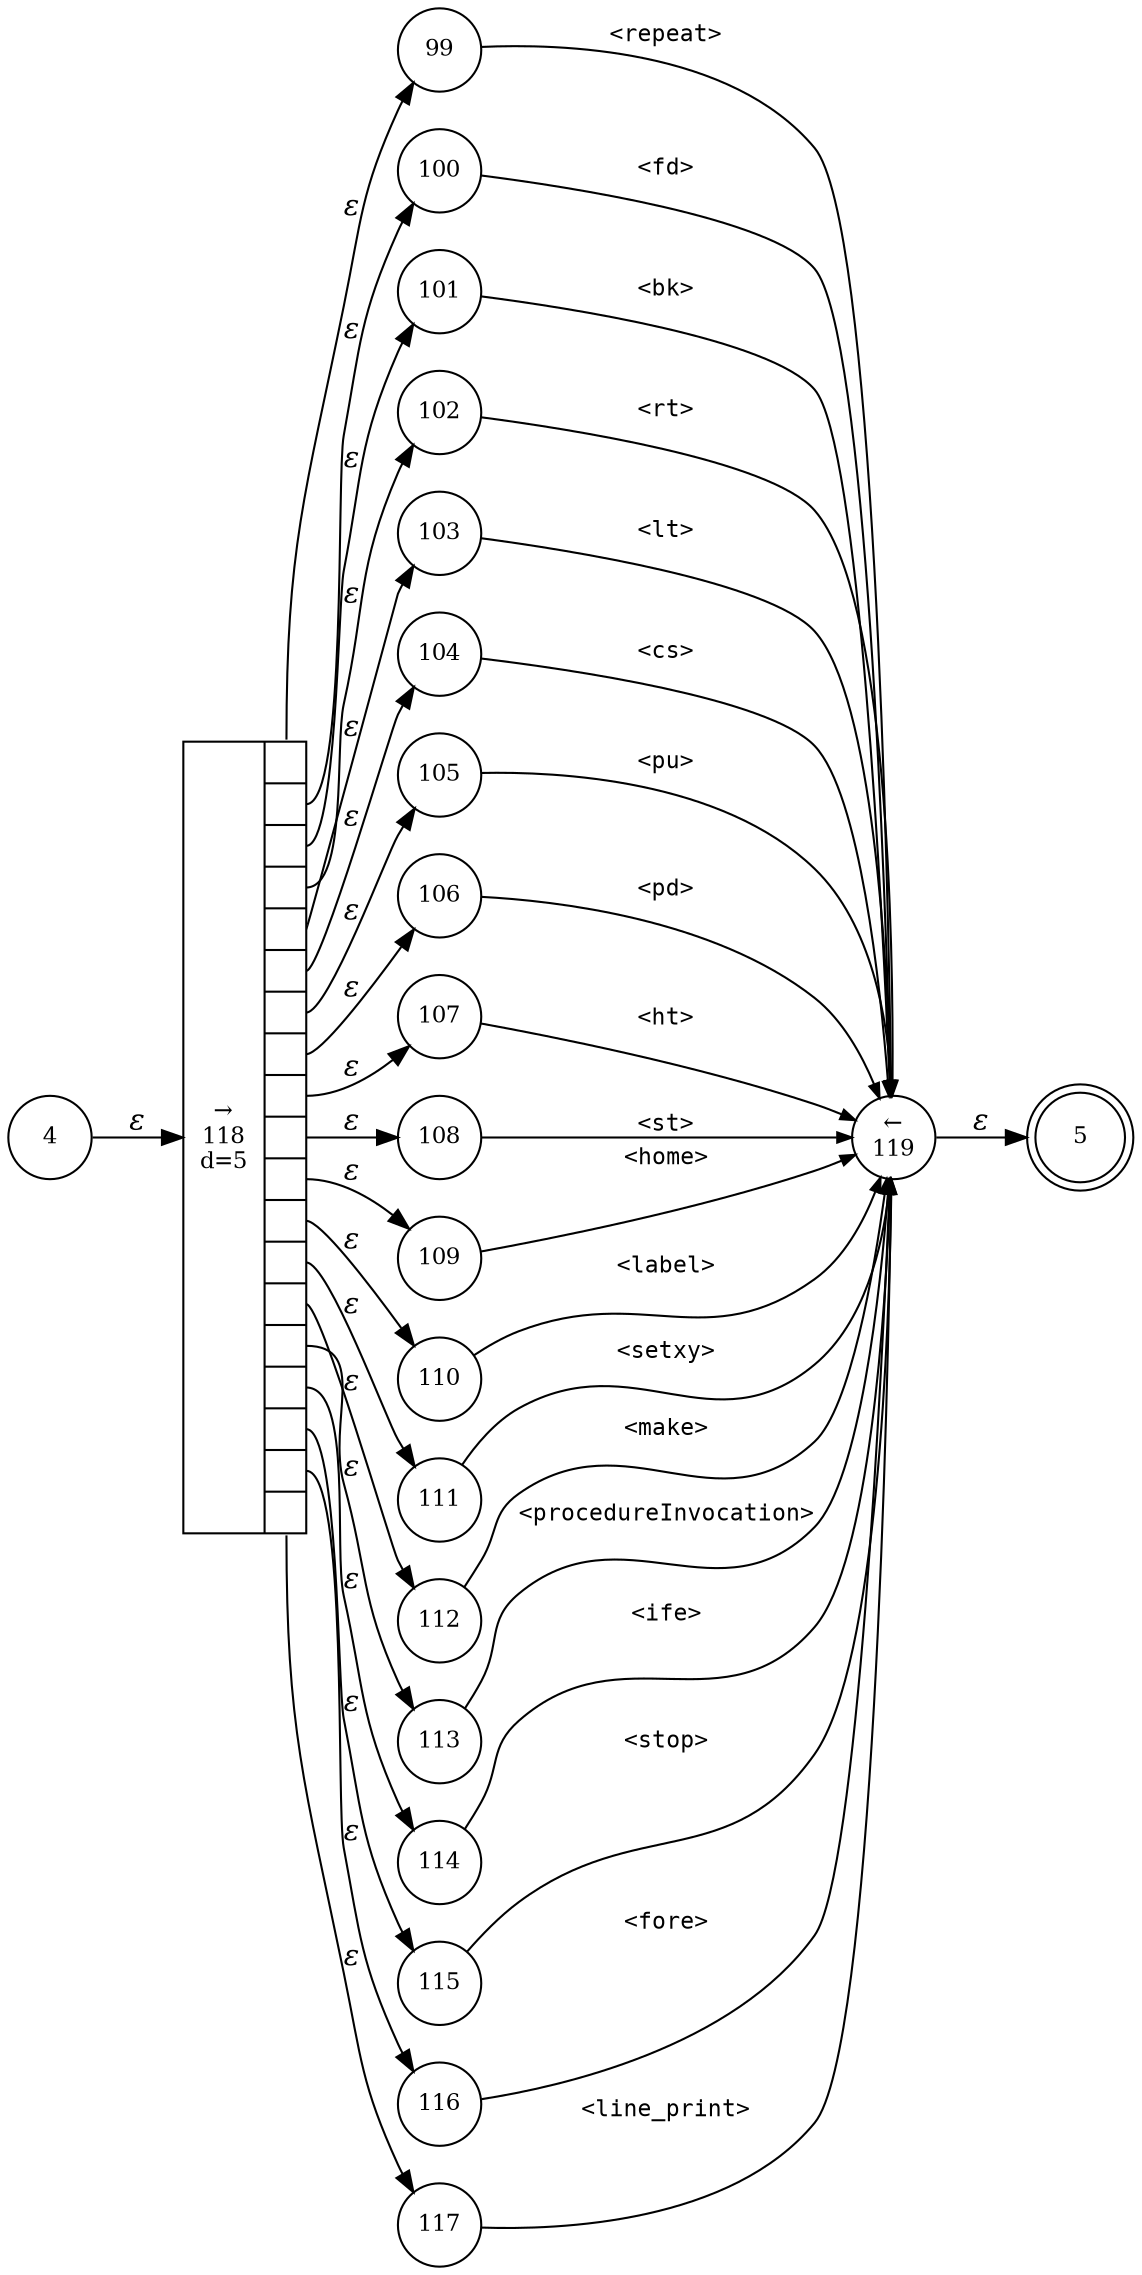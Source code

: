 digraph ATN {
rankdir=LR;
s5[fontsize=11, label="5", shape=doublecircle, fixedsize=true, width=.6];
s99[fontsize=11,label="99", shape=circle, fixedsize=true, width=.55, peripheries=1];
s4[fontsize=11,label="4", shape=circle, fixedsize=true, width=.55, peripheries=1];
s100[fontsize=11,label="100", shape=circle, fixedsize=true, width=.55, peripheries=1];
s101[fontsize=11,label="101", shape=circle, fixedsize=true, width=.55, peripheries=1];
s102[fontsize=11,label="102", shape=circle, fixedsize=true, width=.55, peripheries=1];
s103[fontsize=11,label="103", shape=circle, fixedsize=true, width=.55, peripheries=1];
s104[fontsize=11,label="104", shape=circle, fixedsize=true, width=.55, peripheries=1];
s105[fontsize=11,label="105", shape=circle, fixedsize=true, width=.55, peripheries=1];
s106[fontsize=11,label="106", shape=circle, fixedsize=true, width=.55, peripheries=1];
s107[fontsize=11,label="107", shape=circle, fixedsize=true, width=.55, peripheries=1];
s108[fontsize=11,label="108", shape=circle, fixedsize=true, width=.55, peripheries=1];
s109[fontsize=11,label="109", shape=circle, fixedsize=true, width=.55, peripheries=1];
s110[fontsize=11,label="110", shape=circle, fixedsize=true, width=.55, peripheries=1];
s111[fontsize=11,label="111", shape=circle, fixedsize=true, width=.55, peripheries=1];
s112[fontsize=11,label="112", shape=circle, fixedsize=true, width=.55, peripheries=1];
s113[fontsize=11,label="113", shape=circle, fixedsize=true, width=.55, peripheries=1];
s114[fontsize=11,label="114", shape=circle, fixedsize=true, width=.55, peripheries=1];
s115[fontsize=11,label="115", shape=circle, fixedsize=true, width=.55, peripheries=1];
s116[fontsize=11,label="116", shape=circle, fixedsize=true, width=.55, peripheries=1];
s117[fontsize=11,label="117", shape=circle, fixedsize=true, width=.55, peripheries=1];
s118[fontsize=11,label="{&rarr;\n118\nd=5|{<p0>|<p1>|<p2>|<p3>|<p4>|<p5>|<p6>|<p7>|<p8>|<p9>|<p10>|<p11>|<p12>|<p13>|<p14>|<p15>|<p16>|<p17>|<p18>}}", shape=record, fixedsize=false, peripheries=1];
s119[fontsize=11,label="&larr;\n119", shape=circle, fixedsize=true, width=.55, peripheries=1];
s4 -> s118 [fontname="Times-Italic", label="&epsilon;"];
s118:p0 -> s99 [fontname="Times-Italic", label="&epsilon;"];
s118:p1 -> s100 [fontname="Times-Italic", label="&epsilon;"];
s118:p2 -> s101 [fontname="Times-Italic", label="&epsilon;"];
s118:p3 -> s102 [fontname="Times-Italic", label="&epsilon;"];
s118:p4 -> s103 [fontname="Times-Italic", label="&epsilon;"];
s118:p5 -> s104 [fontname="Times-Italic", label="&epsilon;"];
s118:p6 -> s105 [fontname="Times-Italic", label="&epsilon;"];
s118:p7 -> s106 [fontname="Times-Italic", label="&epsilon;"];
s118:p8 -> s107 [fontname="Times-Italic", label="&epsilon;"];
s118:p9 -> s108 [fontname="Times-Italic", label="&epsilon;"];
s118:p10 -> s109 [fontname="Times-Italic", label="&epsilon;"];
s118:p11 -> s110 [fontname="Times-Italic", label="&epsilon;"];
s118:p12 -> s111 [fontname="Times-Italic", label="&epsilon;"];
s118:p13 -> s112 [fontname="Times-Italic", label="&epsilon;"];
s118:p14 -> s113 [fontname="Times-Italic", label="&epsilon;"];
s118:p15 -> s114 [fontname="Times-Italic", label="&epsilon;"];
s118:p16 -> s115 [fontname="Times-Italic", label="&epsilon;"];
s118:p17 -> s116 [fontname="Times-Italic", label="&epsilon;"];
s118:p18 -> s117 [fontname="Times-Italic", label="&epsilon;"];
s99 -> s119 [fontsize=11, fontname="Courier", arrowsize=.7, label = "<repeat>", arrowhead = normal];
s100 -> s119 [fontsize=11, fontname="Courier", arrowsize=.7, label = "<fd>", arrowhead = normal];
s101 -> s119 [fontsize=11, fontname="Courier", arrowsize=.7, label = "<bk>", arrowhead = normal];
s102 -> s119 [fontsize=11, fontname="Courier", arrowsize=.7, label = "<rt>", arrowhead = normal];
s103 -> s119 [fontsize=11, fontname="Courier", arrowsize=.7, label = "<lt>", arrowhead = normal];
s104 -> s119 [fontsize=11, fontname="Courier", arrowsize=.7, label = "<cs>", arrowhead = normal];
s105 -> s119 [fontsize=11, fontname="Courier", arrowsize=.7, label = "<pu>", arrowhead = normal];
s106 -> s119 [fontsize=11, fontname="Courier", arrowsize=.7, label = "<pd>", arrowhead = normal];
s107 -> s119 [fontsize=11, fontname="Courier", arrowsize=.7, label = "<ht>", arrowhead = normal];
s108 -> s119 [fontsize=11, fontname="Courier", arrowsize=.7, label = "<st>", arrowhead = normal];
s109 -> s119 [fontsize=11, fontname="Courier", arrowsize=.7, label = "<home>", arrowhead = normal];
s110 -> s119 [fontsize=11, fontname="Courier", arrowsize=.7, label = "<label>", arrowhead = normal];
s111 -> s119 [fontsize=11, fontname="Courier", arrowsize=.7, label = "<setxy>", arrowhead = normal];
s112 -> s119 [fontsize=11, fontname="Courier", arrowsize=.7, label = "<make>", arrowhead = normal];
s113 -> s119 [fontsize=11, fontname="Courier", arrowsize=.7, label = "<procedureInvocation>", arrowhead = normal];
s114 -> s119 [fontsize=11, fontname="Courier", arrowsize=.7, label = "<ife>", arrowhead = normal];
s115 -> s119 [fontsize=11, fontname="Courier", arrowsize=.7, label = "<stop>", arrowhead = normal];
s116 -> s119 [fontsize=11, fontname="Courier", arrowsize=.7, label = "<fore>", arrowhead = normal];
s117 -> s119 [fontsize=11, fontname="Courier", arrowsize=.7, label = "<line_print>", arrowhead = normal];
s119 -> s5 [fontname="Times-Italic", label="&epsilon;"];
}